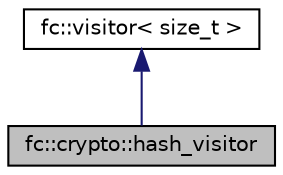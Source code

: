 digraph "fc::crypto::hash_visitor"
{
  edge [fontname="Helvetica",fontsize="10",labelfontname="Helvetica",labelfontsize="10"];
  node [fontname="Helvetica",fontsize="10",shape=record];
  Node0 [label="fc::crypto::hash_visitor",height=0.2,width=0.4,color="black", fillcolor="grey75", style="filled", fontcolor="black"];
  Node1 -> Node0 [dir="back",color="midnightblue",fontsize="10",style="solid"];
  Node1 [label="fc::visitor\< size_t \>",height=0.2,width=0.4,color="black", fillcolor="white", style="filled",URL="$structfc_1_1visitor.html"];
}
